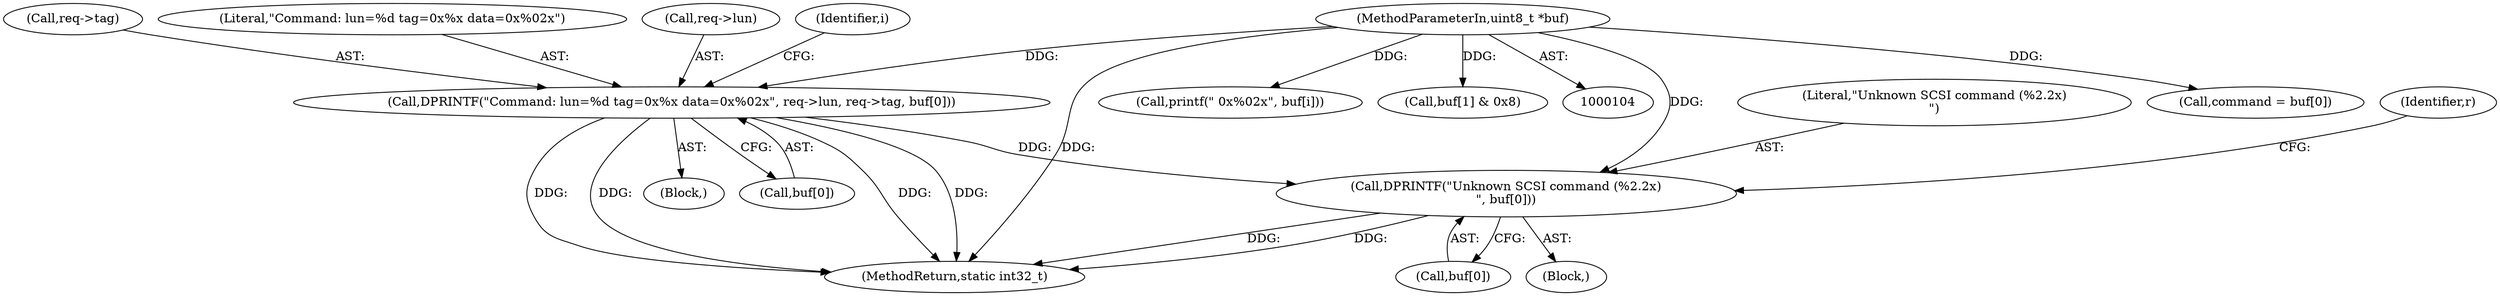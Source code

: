 digraph "0_qemu_7285477ab11831b1cf56e45878a89170dd06d9b9_4@array" {
"1000132" [label="(Call,DPRINTF(\"Command: lun=%d tag=0x%x data=0x%02x\", req->lun, req->tag, buf[0]))"];
"1000106" [label="(MethodParameterIn,uint8_t *buf)"];
"1000551" [label="(Call,DPRINTF(\"Unknown SCSI command (%2.2x)\n\", buf[0]))"];
"1000133" [label="(Literal,\"Command: lun=%d tag=0x%x data=0x%02x\")"];
"1000107" [label="(Block,)"];
"1000127" [label="(Call,command = buf[0])"];
"1000161" [label="(Call,printf(\" 0x%02x\", buf[i]))"];
"1000134" [label="(Call,req->lun)"];
"1000552" [label="(Literal,\"Unknown SCSI command (%2.2x)\n\")"];
"1000557" [label="(Identifier,r)"];
"1000551" [label="(Call,DPRINTF(\"Unknown SCSI command (%2.2x)\n\", buf[0]))"];
"1000639" [label="(MethodReturn,static int32_t)"];
"1000140" [label="(Call,buf[0])"];
"1000553" [label="(Call,buf[0])"];
"1000147" [label="(Identifier,i)"];
"1000512" [label="(Call,buf[1] & 0x8)"];
"1000132" [label="(Call,DPRINTF(\"Command: lun=%d tag=0x%x data=0x%02x\", req->lun, req->tag, buf[0]))"];
"1000106" [label="(MethodParameterIn,uint8_t *buf)"];
"1000137" [label="(Call,req->tag)"];
"1000170" [label="(Block,)"];
"1000132" -> "1000107"  [label="AST: "];
"1000132" -> "1000140"  [label="CFG: "];
"1000133" -> "1000132"  [label="AST: "];
"1000134" -> "1000132"  [label="AST: "];
"1000137" -> "1000132"  [label="AST: "];
"1000140" -> "1000132"  [label="AST: "];
"1000147" -> "1000132"  [label="CFG: "];
"1000132" -> "1000639"  [label="DDG: "];
"1000132" -> "1000639"  [label="DDG: "];
"1000132" -> "1000639"  [label="DDG: "];
"1000132" -> "1000639"  [label="DDG: "];
"1000106" -> "1000132"  [label="DDG: "];
"1000132" -> "1000551"  [label="DDG: "];
"1000106" -> "1000104"  [label="AST: "];
"1000106" -> "1000639"  [label="DDG: "];
"1000106" -> "1000127"  [label="DDG: "];
"1000106" -> "1000161"  [label="DDG: "];
"1000106" -> "1000512"  [label="DDG: "];
"1000106" -> "1000551"  [label="DDG: "];
"1000551" -> "1000170"  [label="AST: "];
"1000551" -> "1000553"  [label="CFG: "];
"1000552" -> "1000551"  [label="AST: "];
"1000553" -> "1000551"  [label="AST: "];
"1000557" -> "1000551"  [label="CFG: "];
"1000551" -> "1000639"  [label="DDG: "];
"1000551" -> "1000639"  [label="DDG: "];
}
